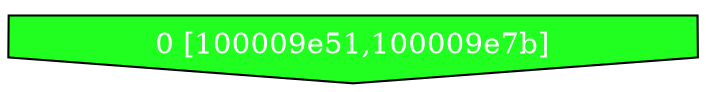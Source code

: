 diGraph tar{
	tar_0  [style=filled fillcolor="#20FF20" fontcolor="#ffffff" shape=invhouse label="0 [100009e51,100009e7b]"]


}